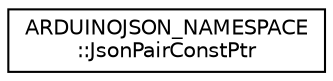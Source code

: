 digraph "Graphical Class Hierarchy"
{
 // LATEX_PDF_SIZE
  edge [fontname="Helvetica",fontsize="10",labelfontname="Helvetica",labelfontsize="10"];
  node [fontname="Helvetica",fontsize="10",shape=record];
  rankdir="LR";
  Node0 [label="ARDUINOJSON_NAMESPACE\l::JsonPairConstPtr",height=0.2,width=0.4,color="black", fillcolor="white", style="filled",URL="$classARDUINOJSON__NAMESPACE_1_1JsonPairConstPtr.html",tooltip=" "];
}
